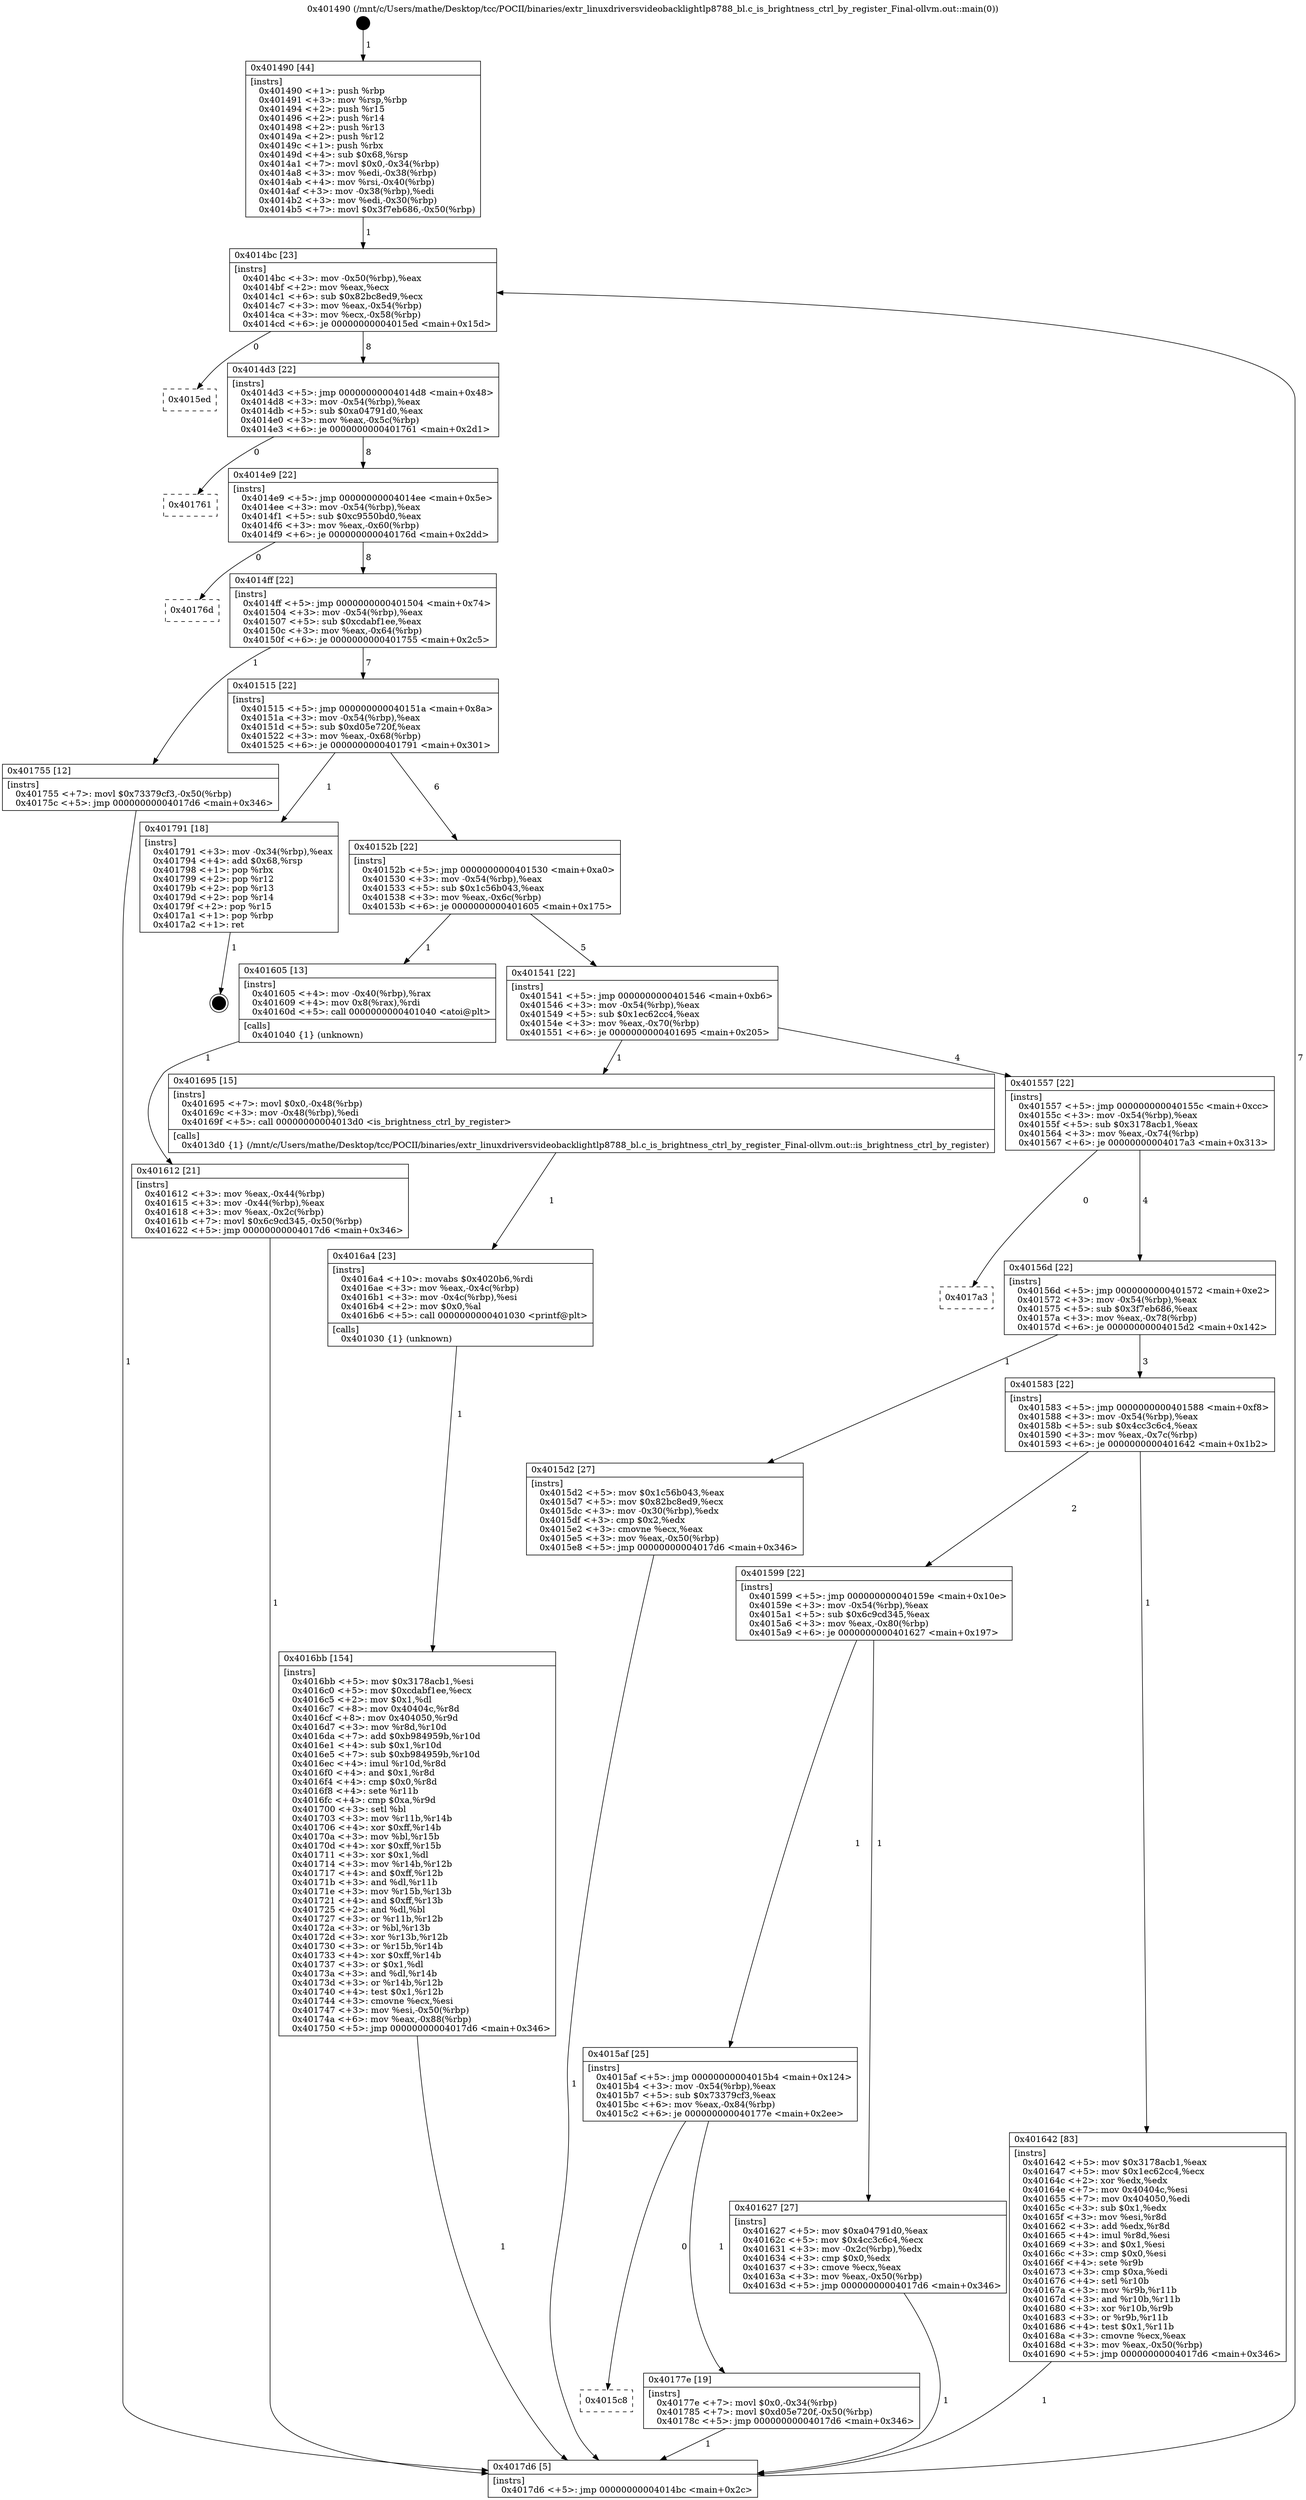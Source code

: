 digraph "0x401490" {
  label = "0x401490 (/mnt/c/Users/mathe/Desktop/tcc/POCII/binaries/extr_linuxdriversvideobacklightlp8788_bl.c_is_brightness_ctrl_by_register_Final-ollvm.out::main(0))"
  labelloc = "t"
  node[shape=record]

  Entry [label="",width=0.3,height=0.3,shape=circle,fillcolor=black,style=filled]
  "0x4014bc" [label="{
     0x4014bc [23]\l
     | [instrs]\l
     &nbsp;&nbsp;0x4014bc \<+3\>: mov -0x50(%rbp),%eax\l
     &nbsp;&nbsp;0x4014bf \<+2\>: mov %eax,%ecx\l
     &nbsp;&nbsp;0x4014c1 \<+6\>: sub $0x82bc8ed9,%ecx\l
     &nbsp;&nbsp;0x4014c7 \<+3\>: mov %eax,-0x54(%rbp)\l
     &nbsp;&nbsp;0x4014ca \<+3\>: mov %ecx,-0x58(%rbp)\l
     &nbsp;&nbsp;0x4014cd \<+6\>: je 00000000004015ed \<main+0x15d\>\l
  }"]
  "0x4015ed" [label="{
     0x4015ed\l
  }", style=dashed]
  "0x4014d3" [label="{
     0x4014d3 [22]\l
     | [instrs]\l
     &nbsp;&nbsp;0x4014d3 \<+5\>: jmp 00000000004014d8 \<main+0x48\>\l
     &nbsp;&nbsp;0x4014d8 \<+3\>: mov -0x54(%rbp),%eax\l
     &nbsp;&nbsp;0x4014db \<+5\>: sub $0xa04791d0,%eax\l
     &nbsp;&nbsp;0x4014e0 \<+3\>: mov %eax,-0x5c(%rbp)\l
     &nbsp;&nbsp;0x4014e3 \<+6\>: je 0000000000401761 \<main+0x2d1\>\l
  }"]
  Exit [label="",width=0.3,height=0.3,shape=circle,fillcolor=black,style=filled,peripheries=2]
  "0x401761" [label="{
     0x401761\l
  }", style=dashed]
  "0x4014e9" [label="{
     0x4014e9 [22]\l
     | [instrs]\l
     &nbsp;&nbsp;0x4014e9 \<+5\>: jmp 00000000004014ee \<main+0x5e\>\l
     &nbsp;&nbsp;0x4014ee \<+3\>: mov -0x54(%rbp),%eax\l
     &nbsp;&nbsp;0x4014f1 \<+5\>: sub $0xc9550bd0,%eax\l
     &nbsp;&nbsp;0x4014f6 \<+3\>: mov %eax,-0x60(%rbp)\l
     &nbsp;&nbsp;0x4014f9 \<+6\>: je 000000000040176d \<main+0x2dd\>\l
  }"]
  "0x4015c8" [label="{
     0x4015c8\l
  }", style=dashed]
  "0x40176d" [label="{
     0x40176d\l
  }", style=dashed]
  "0x4014ff" [label="{
     0x4014ff [22]\l
     | [instrs]\l
     &nbsp;&nbsp;0x4014ff \<+5\>: jmp 0000000000401504 \<main+0x74\>\l
     &nbsp;&nbsp;0x401504 \<+3\>: mov -0x54(%rbp),%eax\l
     &nbsp;&nbsp;0x401507 \<+5\>: sub $0xcdabf1ee,%eax\l
     &nbsp;&nbsp;0x40150c \<+3\>: mov %eax,-0x64(%rbp)\l
     &nbsp;&nbsp;0x40150f \<+6\>: je 0000000000401755 \<main+0x2c5\>\l
  }"]
  "0x40177e" [label="{
     0x40177e [19]\l
     | [instrs]\l
     &nbsp;&nbsp;0x40177e \<+7\>: movl $0x0,-0x34(%rbp)\l
     &nbsp;&nbsp;0x401785 \<+7\>: movl $0xd05e720f,-0x50(%rbp)\l
     &nbsp;&nbsp;0x40178c \<+5\>: jmp 00000000004017d6 \<main+0x346\>\l
  }"]
  "0x401755" [label="{
     0x401755 [12]\l
     | [instrs]\l
     &nbsp;&nbsp;0x401755 \<+7\>: movl $0x73379cf3,-0x50(%rbp)\l
     &nbsp;&nbsp;0x40175c \<+5\>: jmp 00000000004017d6 \<main+0x346\>\l
  }"]
  "0x401515" [label="{
     0x401515 [22]\l
     | [instrs]\l
     &nbsp;&nbsp;0x401515 \<+5\>: jmp 000000000040151a \<main+0x8a\>\l
     &nbsp;&nbsp;0x40151a \<+3\>: mov -0x54(%rbp),%eax\l
     &nbsp;&nbsp;0x40151d \<+5\>: sub $0xd05e720f,%eax\l
     &nbsp;&nbsp;0x401522 \<+3\>: mov %eax,-0x68(%rbp)\l
     &nbsp;&nbsp;0x401525 \<+6\>: je 0000000000401791 \<main+0x301\>\l
  }"]
  "0x4016bb" [label="{
     0x4016bb [154]\l
     | [instrs]\l
     &nbsp;&nbsp;0x4016bb \<+5\>: mov $0x3178acb1,%esi\l
     &nbsp;&nbsp;0x4016c0 \<+5\>: mov $0xcdabf1ee,%ecx\l
     &nbsp;&nbsp;0x4016c5 \<+2\>: mov $0x1,%dl\l
     &nbsp;&nbsp;0x4016c7 \<+8\>: mov 0x40404c,%r8d\l
     &nbsp;&nbsp;0x4016cf \<+8\>: mov 0x404050,%r9d\l
     &nbsp;&nbsp;0x4016d7 \<+3\>: mov %r8d,%r10d\l
     &nbsp;&nbsp;0x4016da \<+7\>: add $0xb984959b,%r10d\l
     &nbsp;&nbsp;0x4016e1 \<+4\>: sub $0x1,%r10d\l
     &nbsp;&nbsp;0x4016e5 \<+7\>: sub $0xb984959b,%r10d\l
     &nbsp;&nbsp;0x4016ec \<+4\>: imul %r10d,%r8d\l
     &nbsp;&nbsp;0x4016f0 \<+4\>: and $0x1,%r8d\l
     &nbsp;&nbsp;0x4016f4 \<+4\>: cmp $0x0,%r8d\l
     &nbsp;&nbsp;0x4016f8 \<+4\>: sete %r11b\l
     &nbsp;&nbsp;0x4016fc \<+4\>: cmp $0xa,%r9d\l
     &nbsp;&nbsp;0x401700 \<+3\>: setl %bl\l
     &nbsp;&nbsp;0x401703 \<+3\>: mov %r11b,%r14b\l
     &nbsp;&nbsp;0x401706 \<+4\>: xor $0xff,%r14b\l
     &nbsp;&nbsp;0x40170a \<+3\>: mov %bl,%r15b\l
     &nbsp;&nbsp;0x40170d \<+4\>: xor $0xff,%r15b\l
     &nbsp;&nbsp;0x401711 \<+3\>: xor $0x1,%dl\l
     &nbsp;&nbsp;0x401714 \<+3\>: mov %r14b,%r12b\l
     &nbsp;&nbsp;0x401717 \<+4\>: and $0xff,%r12b\l
     &nbsp;&nbsp;0x40171b \<+3\>: and %dl,%r11b\l
     &nbsp;&nbsp;0x40171e \<+3\>: mov %r15b,%r13b\l
     &nbsp;&nbsp;0x401721 \<+4\>: and $0xff,%r13b\l
     &nbsp;&nbsp;0x401725 \<+2\>: and %dl,%bl\l
     &nbsp;&nbsp;0x401727 \<+3\>: or %r11b,%r12b\l
     &nbsp;&nbsp;0x40172a \<+3\>: or %bl,%r13b\l
     &nbsp;&nbsp;0x40172d \<+3\>: xor %r13b,%r12b\l
     &nbsp;&nbsp;0x401730 \<+3\>: or %r15b,%r14b\l
     &nbsp;&nbsp;0x401733 \<+4\>: xor $0xff,%r14b\l
     &nbsp;&nbsp;0x401737 \<+3\>: or $0x1,%dl\l
     &nbsp;&nbsp;0x40173a \<+3\>: and %dl,%r14b\l
     &nbsp;&nbsp;0x40173d \<+3\>: or %r14b,%r12b\l
     &nbsp;&nbsp;0x401740 \<+4\>: test $0x1,%r12b\l
     &nbsp;&nbsp;0x401744 \<+3\>: cmovne %ecx,%esi\l
     &nbsp;&nbsp;0x401747 \<+3\>: mov %esi,-0x50(%rbp)\l
     &nbsp;&nbsp;0x40174a \<+6\>: mov %eax,-0x88(%rbp)\l
     &nbsp;&nbsp;0x401750 \<+5\>: jmp 00000000004017d6 \<main+0x346\>\l
  }"]
  "0x401791" [label="{
     0x401791 [18]\l
     | [instrs]\l
     &nbsp;&nbsp;0x401791 \<+3\>: mov -0x34(%rbp),%eax\l
     &nbsp;&nbsp;0x401794 \<+4\>: add $0x68,%rsp\l
     &nbsp;&nbsp;0x401798 \<+1\>: pop %rbx\l
     &nbsp;&nbsp;0x401799 \<+2\>: pop %r12\l
     &nbsp;&nbsp;0x40179b \<+2\>: pop %r13\l
     &nbsp;&nbsp;0x40179d \<+2\>: pop %r14\l
     &nbsp;&nbsp;0x40179f \<+2\>: pop %r15\l
     &nbsp;&nbsp;0x4017a1 \<+1\>: pop %rbp\l
     &nbsp;&nbsp;0x4017a2 \<+1\>: ret\l
  }"]
  "0x40152b" [label="{
     0x40152b [22]\l
     | [instrs]\l
     &nbsp;&nbsp;0x40152b \<+5\>: jmp 0000000000401530 \<main+0xa0\>\l
     &nbsp;&nbsp;0x401530 \<+3\>: mov -0x54(%rbp),%eax\l
     &nbsp;&nbsp;0x401533 \<+5\>: sub $0x1c56b043,%eax\l
     &nbsp;&nbsp;0x401538 \<+3\>: mov %eax,-0x6c(%rbp)\l
     &nbsp;&nbsp;0x40153b \<+6\>: je 0000000000401605 \<main+0x175\>\l
  }"]
  "0x4016a4" [label="{
     0x4016a4 [23]\l
     | [instrs]\l
     &nbsp;&nbsp;0x4016a4 \<+10\>: movabs $0x4020b6,%rdi\l
     &nbsp;&nbsp;0x4016ae \<+3\>: mov %eax,-0x4c(%rbp)\l
     &nbsp;&nbsp;0x4016b1 \<+3\>: mov -0x4c(%rbp),%esi\l
     &nbsp;&nbsp;0x4016b4 \<+2\>: mov $0x0,%al\l
     &nbsp;&nbsp;0x4016b6 \<+5\>: call 0000000000401030 \<printf@plt\>\l
     | [calls]\l
     &nbsp;&nbsp;0x401030 \{1\} (unknown)\l
  }"]
  "0x401605" [label="{
     0x401605 [13]\l
     | [instrs]\l
     &nbsp;&nbsp;0x401605 \<+4\>: mov -0x40(%rbp),%rax\l
     &nbsp;&nbsp;0x401609 \<+4\>: mov 0x8(%rax),%rdi\l
     &nbsp;&nbsp;0x40160d \<+5\>: call 0000000000401040 \<atoi@plt\>\l
     | [calls]\l
     &nbsp;&nbsp;0x401040 \{1\} (unknown)\l
  }"]
  "0x401541" [label="{
     0x401541 [22]\l
     | [instrs]\l
     &nbsp;&nbsp;0x401541 \<+5\>: jmp 0000000000401546 \<main+0xb6\>\l
     &nbsp;&nbsp;0x401546 \<+3\>: mov -0x54(%rbp),%eax\l
     &nbsp;&nbsp;0x401549 \<+5\>: sub $0x1ec62cc4,%eax\l
     &nbsp;&nbsp;0x40154e \<+3\>: mov %eax,-0x70(%rbp)\l
     &nbsp;&nbsp;0x401551 \<+6\>: je 0000000000401695 \<main+0x205\>\l
  }"]
  "0x4015af" [label="{
     0x4015af [25]\l
     | [instrs]\l
     &nbsp;&nbsp;0x4015af \<+5\>: jmp 00000000004015b4 \<main+0x124\>\l
     &nbsp;&nbsp;0x4015b4 \<+3\>: mov -0x54(%rbp),%eax\l
     &nbsp;&nbsp;0x4015b7 \<+5\>: sub $0x73379cf3,%eax\l
     &nbsp;&nbsp;0x4015bc \<+6\>: mov %eax,-0x84(%rbp)\l
     &nbsp;&nbsp;0x4015c2 \<+6\>: je 000000000040177e \<main+0x2ee\>\l
  }"]
  "0x401695" [label="{
     0x401695 [15]\l
     | [instrs]\l
     &nbsp;&nbsp;0x401695 \<+7\>: movl $0x0,-0x48(%rbp)\l
     &nbsp;&nbsp;0x40169c \<+3\>: mov -0x48(%rbp),%edi\l
     &nbsp;&nbsp;0x40169f \<+5\>: call 00000000004013d0 \<is_brightness_ctrl_by_register\>\l
     | [calls]\l
     &nbsp;&nbsp;0x4013d0 \{1\} (/mnt/c/Users/mathe/Desktop/tcc/POCII/binaries/extr_linuxdriversvideobacklightlp8788_bl.c_is_brightness_ctrl_by_register_Final-ollvm.out::is_brightness_ctrl_by_register)\l
  }"]
  "0x401557" [label="{
     0x401557 [22]\l
     | [instrs]\l
     &nbsp;&nbsp;0x401557 \<+5\>: jmp 000000000040155c \<main+0xcc\>\l
     &nbsp;&nbsp;0x40155c \<+3\>: mov -0x54(%rbp),%eax\l
     &nbsp;&nbsp;0x40155f \<+5\>: sub $0x3178acb1,%eax\l
     &nbsp;&nbsp;0x401564 \<+3\>: mov %eax,-0x74(%rbp)\l
     &nbsp;&nbsp;0x401567 \<+6\>: je 00000000004017a3 \<main+0x313\>\l
  }"]
  "0x401627" [label="{
     0x401627 [27]\l
     | [instrs]\l
     &nbsp;&nbsp;0x401627 \<+5\>: mov $0xa04791d0,%eax\l
     &nbsp;&nbsp;0x40162c \<+5\>: mov $0x4cc3c6c4,%ecx\l
     &nbsp;&nbsp;0x401631 \<+3\>: mov -0x2c(%rbp),%edx\l
     &nbsp;&nbsp;0x401634 \<+3\>: cmp $0x0,%edx\l
     &nbsp;&nbsp;0x401637 \<+3\>: cmove %ecx,%eax\l
     &nbsp;&nbsp;0x40163a \<+3\>: mov %eax,-0x50(%rbp)\l
     &nbsp;&nbsp;0x40163d \<+5\>: jmp 00000000004017d6 \<main+0x346\>\l
  }"]
  "0x4017a3" [label="{
     0x4017a3\l
  }", style=dashed]
  "0x40156d" [label="{
     0x40156d [22]\l
     | [instrs]\l
     &nbsp;&nbsp;0x40156d \<+5\>: jmp 0000000000401572 \<main+0xe2\>\l
     &nbsp;&nbsp;0x401572 \<+3\>: mov -0x54(%rbp),%eax\l
     &nbsp;&nbsp;0x401575 \<+5\>: sub $0x3f7eb686,%eax\l
     &nbsp;&nbsp;0x40157a \<+3\>: mov %eax,-0x78(%rbp)\l
     &nbsp;&nbsp;0x40157d \<+6\>: je 00000000004015d2 \<main+0x142\>\l
  }"]
  "0x401599" [label="{
     0x401599 [22]\l
     | [instrs]\l
     &nbsp;&nbsp;0x401599 \<+5\>: jmp 000000000040159e \<main+0x10e\>\l
     &nbsp;&nbsp;0x40159e \<+3\>: mov -0x54(%rbp),%eax\l
     &nbsp;&nbsp;0x4015a1 \<+5\>: sub $0x6c9cd345,%eax\l
     &nbsp;&nbsp;0x4015a6 \<+3\>: mov %eax,-0x80(%rbp)\l
     &nbsp;&nbsp;0x4015a9 \<+6\>: je 0000000000401627 \<main+0x197\>\l
  }"]
  "0x4015d2" [label="{
     0x4015d2 [27]\l
     | [instrs]\l
     &nbsp;&nbsp;0x4015d2 \<+5\>: mov $0x1c56b043,%eax\l
     &nbsp;&nbsp;0x4015d7 \<+5\>: mov $0x82bc8ed9,%ecx\l
     &nbsp;&nbsp;0x4015dc \<+3\>: mov -0x30(%rbp),%edx\l
     &nbsp;&nbsp;0x4015df \<+3\>: cmp $0x2,%edx\l
     &nbsp;&nbsp;0x4015e2 \<+3\>: cmovne %ecx,%eax\l
     &nbsp;&nbsp;0x4015e5 \<+3\>: mov %eax,-0x50(%rbp)\l
     &nbsp;&nbsp;0x4015e8 \<+5\>: jmp 00000000004017d6 \<main+0x346\>\l
  }"]
  "0x401583" [label="{
     0x401583 [22]\l
     | [instrs]\l
     &nbsp;&nbsp;0x401583 \<+5\>: jmp 0000000000401588 \<main+0xf8\>\l
     &nbsp;&nbsp;0x401588 \<+3\>: mov -0x54(%rbp),%eax\l
     &nbsp;&nbsp;0x40158b \<+5\>: sub $0x4cc3c6c4,%eax\l
     &nbsp;&nbsp;0x401590 \<+3\>: mov %eax,-0x7c(%rbp)\l
     &nbsp;&nbsp;0x401593 \<+6\>: je 0000000000401642 \<main+0x1b2\>\l
  }"]
  "0x4017d6" [label="{
     0x4017d6 [5]\l
     | [instrs]\l
     &nbsp;&nbsp;0x4017d6 \<+5\>: jmp 00000000004014bc \<main+0x2c\>\l
  }"]
  "0x401490" [label="{
     0x401490 [44]\l
     | [instrs]\l
     &nbsp;&nbsp;0x401490 \<+1\>: push %rbp\l
     &nbsp;&nbsp;0x401491 \<+3\>: mov %rsp,%rbp\l
     &nbsp;&nbsp;0x401494 \<+2\>: push %r15\l
     &nbsp;&nbsp;0x401496 \<+2\>: push %r14\l
     &nbsp;&nbsp;0x401498 \<+2\>: push %r13\l
     &nbsp;&nbsp;0x40149a \<+2\>: push %r12\l
     &nbsp;&nbsp;0x40149c \<+1\>: push %rbx\l
     &nbsp;&nbsp;0x40149d \<+4\>: sub $0x68,%rsp\l
     &nbsp;&nbsp;0x4014a1 \<+7\>: movl $0x0,-0x34(%rbp)\l
     &nbsp;&nbsp;0x4014a8 \<+3\>: mov %edi,-0x38(%rbp)\l
     &nbsp;&nbsp;0x4014ab \<+4\>: mov %rsi,-0x40(%rbp)\l
     &nbsp;&nbsp;0x4014af \<+3\>: mov -0x38(%rbp),%edi\l
     &nbsp;&nbsp;0x4014b2 \<+3\>: mov %edi,-0x30(%rbp)\l
     &nbsp;&nbsp;0x4014b5 \<+7\>: movl $0x3f7eb686,-0x50(%rbp)\l
  }"]
  "0x401612" [label="{
     0x401612 [21]\l
     | [instrs]\l
     &nbsp;&nbsp;0x401612 \<+3\>: mov %eax,-0x44(%rbp)\l
     &nbsp;&nbsp;0x401615 \<+3\>: mov -0x44(%rbp),%eax\l
     &nbsp;&nbsp;0x401618 \<+3\>: mov %eax,-0x2c(%rbp)\l
     &nbsp;&nbsp;0x40161b \<+7\>: movl $0x6c9cd345,-0x50(%rbp)\l
     &nbsp;&nbsp;0x401622 \<+5\>: jmp 00000000004017d6 \<main+0x346\>\l
  }"]
  "0x401642" [label="{
     0x401642 [83]\l
     | [instrs]\l
     &nbsp;&nbsp;0x401642 \<+5\>: mov $0x3178acb1,%eax\l
     &nbsp;&nbsp;0x401647 \<+5\>: mov $0x1ec62cc4,%ecx\l
     &nbsp;&nbsp;0x40164c \<+2\>: xor %edx,%edx\l
     &nbsp;&nbsp;0x40164e \<+7\>: mov 0x40404c,%esi\l
     &nbsp;&nbsp;0x401655 \<+7\>: mov 0x404050,%edi\l
     &nbsp;&nbsp;0x40165c \<+3\>: sub $0x1,%edx\l
     &nbsp;&nbsp;0x40165f \<+3\>: mov %esi,%r8d\l
     &nbsp;&nbsp;0x401662 \<+3\>: add %edx,%r8d\l
     &nbsp;&nbsp;0x401665 \<+4\>: imul %r8d,%esi\l
     &nbsp;&nbsp;0x401669 \<+3\>: and $0x1,%esi\l
     &nbsp;&nbsp;0x40166c \<+3\>: cmp $0x0,%esi\l
     &nbsp;&nbsp;0x40166f \<+4\>: sete %r9b\l
     &nbsp;&nbsp;0x401673 \<+3\>: cmp $0xa,%edi\l
     &nbsp;&nbsp;0x401676 \<+4\>: setl %r10b\l
     &nbsp;&nbsp;0x40167a \<+3\>: mov %r9b,%r11b\l
     &nbsp;&nbsp;0x40167d \<+3\>: and %r10b,%r11b\l
     &nbsp;&nbsp;0x401680 \<+3\>: xor %r10b,%r9b\l
     &nbsp;&nbsp;0x401683 \<+3\>: or %r9b,%r11b\l
     &nbsp;&nbsp;0x401686 \<+4\>: test $0x1,%r11b\l
     &nbsp;&nbsp;0x40168a \<+3\>: cmovne %ecx,%eax\l
     &nbsp;&nbsp;0x40168d \<+3\>: mov %eax,-0x50(%rbp)\l
     &nbsp;&nbsp;0x401690 \<+5\>: jmp 00000000004017d6 \<main+0x346\>\l
  }"]
  Entry -> "0x401490" [label=" 1"]
  "0x4014bc" -> "0x4015ed" [label=" 0"]
  "0x4014bc" -> "0x4014d3" [label=" 8"]
  "0x401791" -> Exit [label=" 1"]
  "0x4014d3" -> "0x401761" [label=" 0"]
  "0x4014d3" -> "0x4014e9" [label=" 8"]
  "0x40177e" -> "0x4017d6" [label=" 1"]
  "0x4014e9" -> "0x40176d" [label=" 0"]
  "0x4014e9" -> "0x4014ff" [label=" 8"]
  "0x4015af" -> "0x4015c8" [label=" 0"]
  "0x4014ff" -> "0x401755" [label=" 1"]
  "0x4014ff" -> "0x401515" [label=" 7"]
  "0x4015af" -> "0x40177e" [label=" 1"]
  "0x401515" -> "0x401791" [label=" 1"]
  "0x401515" -> "0x40152b" [label=" 6"]
  "0x401755" -> "0x4017d6" [label=" 1"]
  "0x40152b" -> "0x401605" [label=" 1"]
  "0x40152b" -> "0x401541" [label=" 5"]
  "0x4016bb" -> "0x4017d6" [label=" 1"]
  "0x401541" -> "0x401695" [label=" 1"]
  "0x401541" -> "0x401557" [label=" 4"]
  "0x4016a4" -> "0x4016bb" [label=" 1"]
  "0x401557" -> "0x4017a3" [label=" 0"]
  "0x401557" -> "0x40156d" [label=" 4"]
  "0x401695" -> "0x4016a4" [label=" 1"]
  "0x40156d" -> "0x4015d2" [label=" 1"]
  "0x40156d" -> "0x401583" [label=" 3"]
  "0x4015d2" -> "0x4017d6" [label=" 1"]
  "0x401490" -> "0x4014bc" [label=" 1"]
  "0x4017d6" -> "0x4014bc" [label=" 7"]
  "0x401605" -> "0x401612" [label=" 1"]
  "0x401612" -> "0x4017d6" [label=" 1"]
  "0x401627" -> "0x4017d6" [label=" 1"]
  "0x401583" -> "0x401642" [label=" 1"]
  "0x401583" -> "0x401599" [label=" 2"]
  "0x401642" -> "0x4017d6" [label=" 1"]
  "0x401599" -> "0x401627" [label=" 1"]
  "0x401599" -> "0x4015af" [label=" 1"]
}
